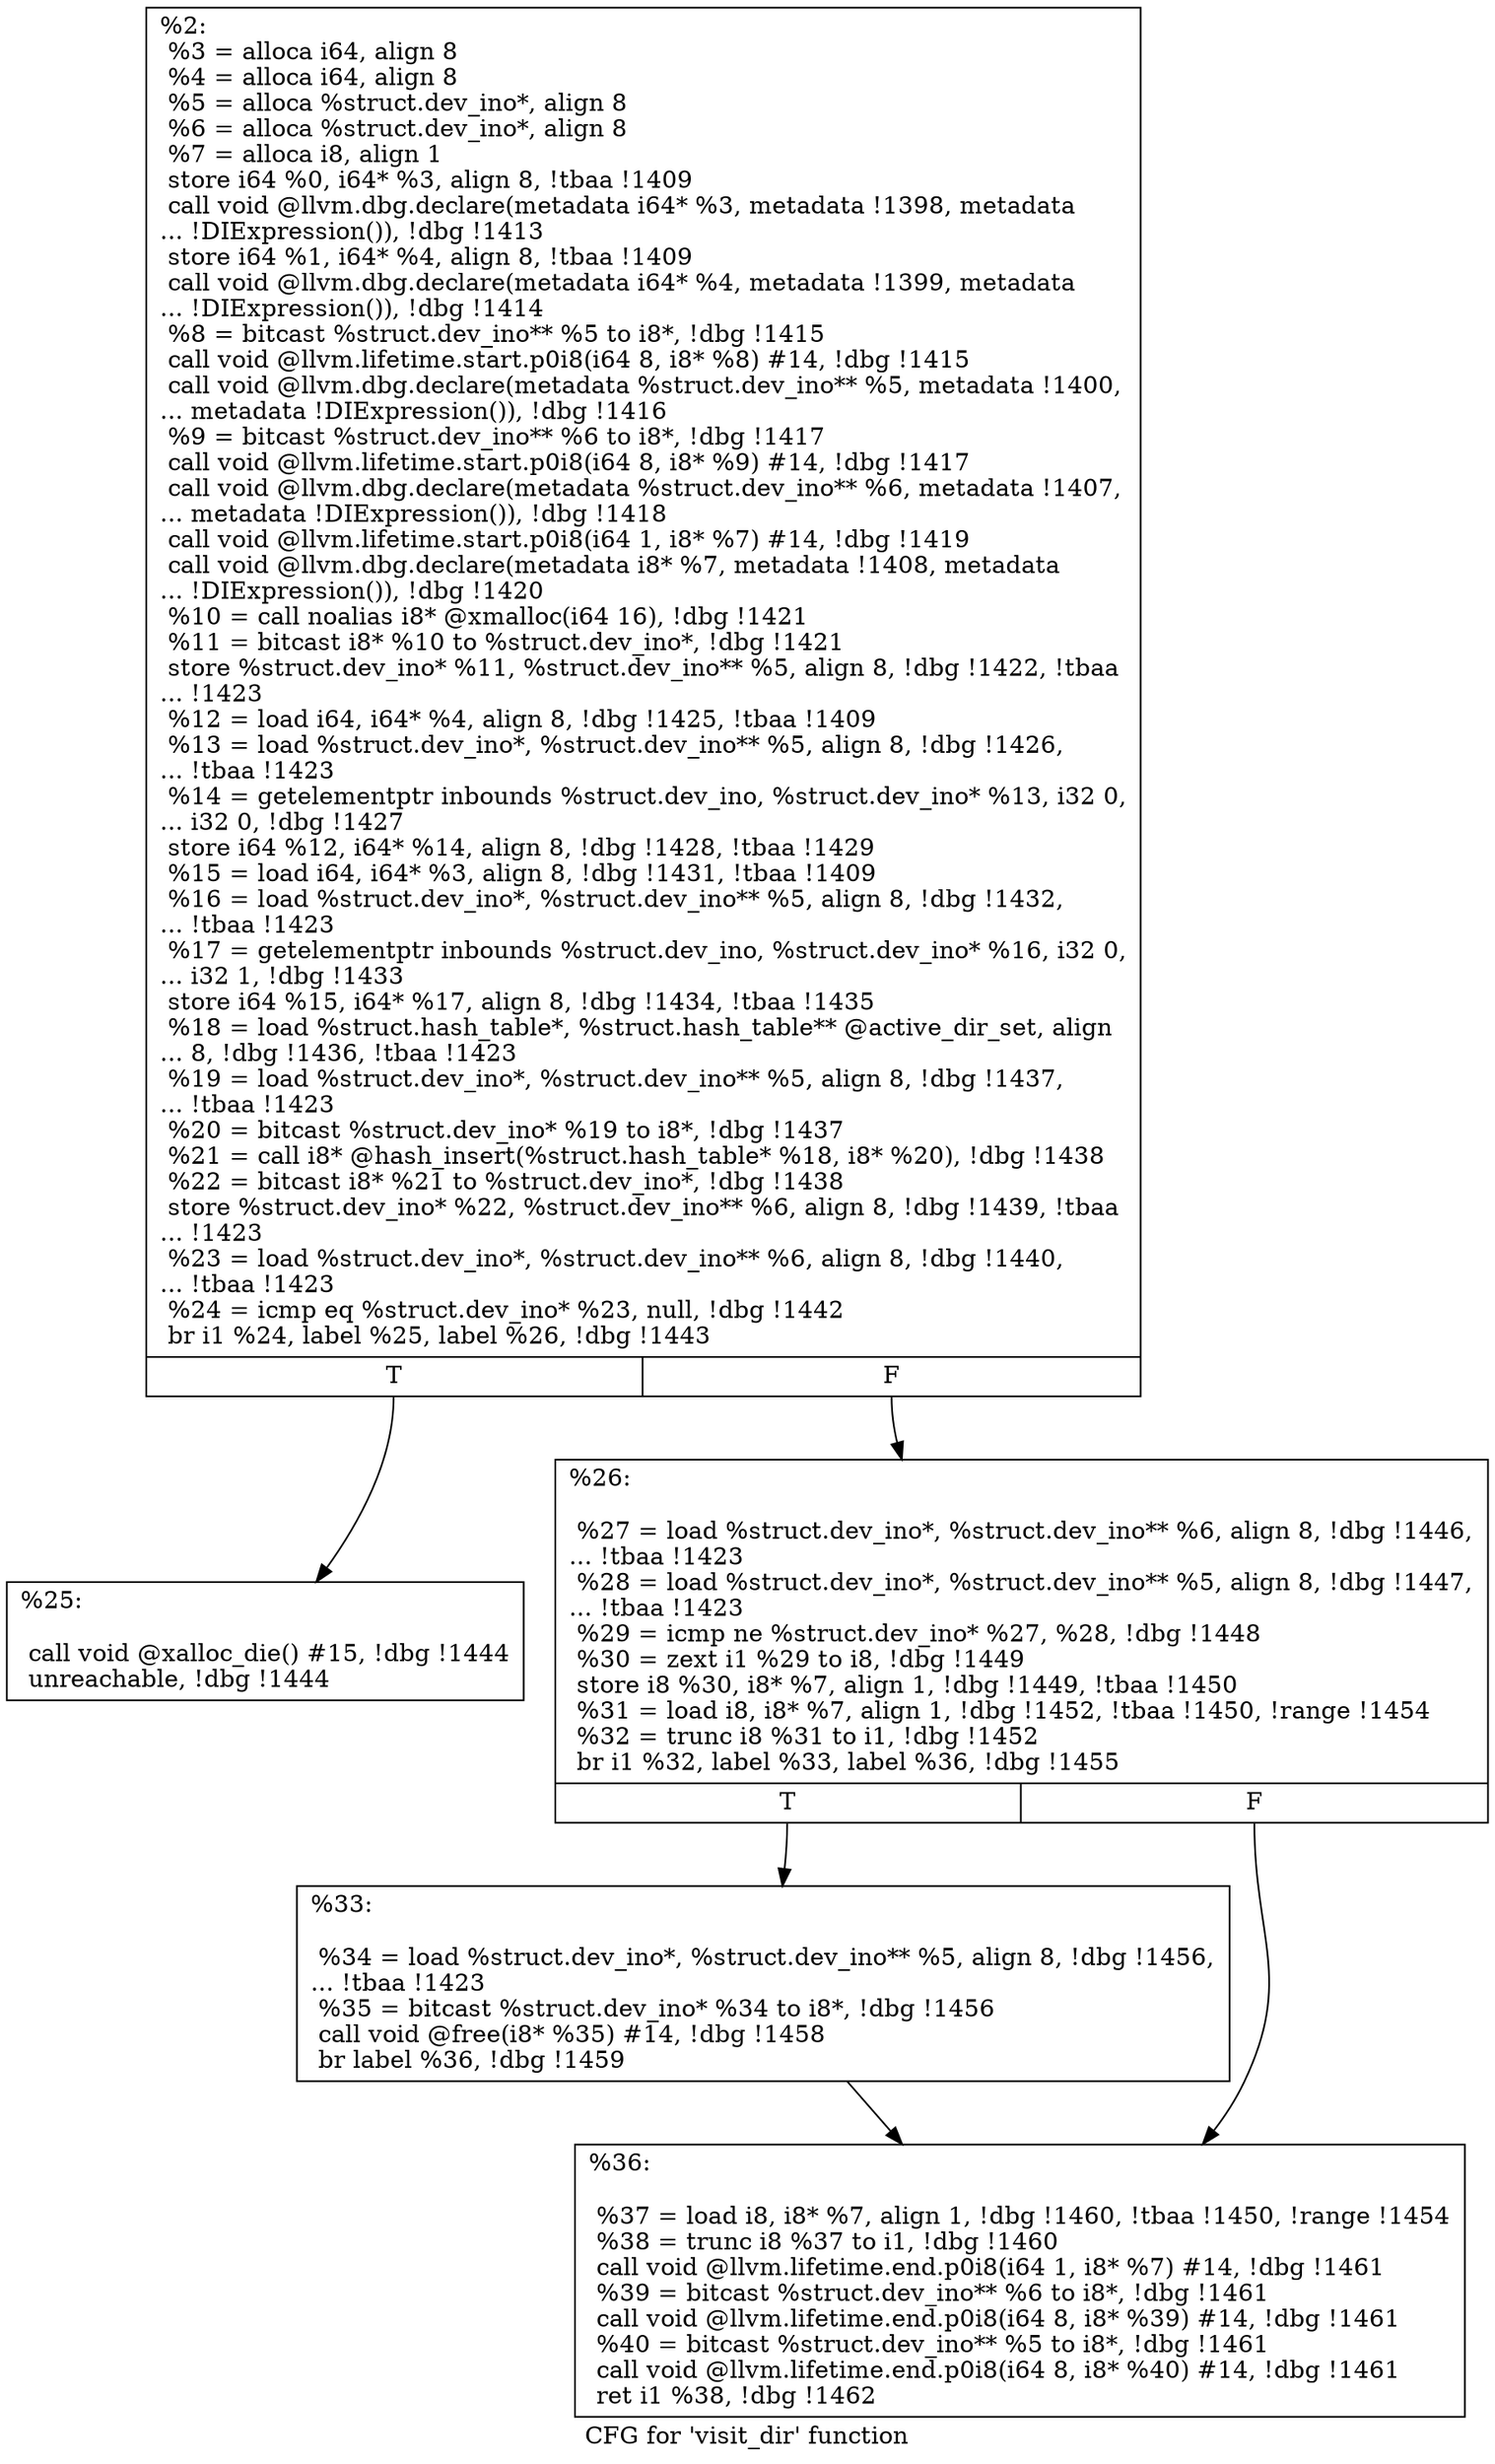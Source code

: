 digraph "CFG for 'visit_dir' function" {
	label="CFG for 'visit_dir' function";

	Node0x222ee20 [shape=record,label="{%2:\l  %3 = alloca i64, align 8\l  %4 = alloca i64, align 8\l  %5 = alloca %struct.dev_ino*, align 8\l  %6 = alloca %struct.dev_ino*, align 8\l  %7 = alloca i8, align 1\l  store i64 %0, i64* %3, align 8, !tbaa !1409\l  call void @llvm.dbg.declare(metadata i64* %3, metadata !1398, metadata\l... !DIExpression()), !dbg !1413\l  store i64 %1, i64* %4, align 8, !tbaa !1409\l  call void @llvm.dbg.declare(metadata i64* %4, metadata !1399, metadata\l... !DIExpression()), !dbg !1414\l  %8 = bitcast %struct.dev_ino** %5 to i8*, !dbg !1415\l  call void @llvm.lifetime.start.p0i8(i64 8, i8* %8) #14, !dbg !1415\l  call void @llvm.dbg.declare(metadata %struct.dev_ino** %5, metadata !1400,\l... metadata !DIExpression()), !dbg !1416\l  %9 = bitcast %struct.dev_ino** %6 to i8*, !dbg !1417\l  call void @llvm.lifetime.start.p0i8(i64 8, i8* %9) #14, !dbg !1417\l  call void @llvm.dbg.declare(metadata %struct.dev_ino** %6, metadata !1407,\l... metadata !DIExpression()), !dbg !1418\l  call void @llvm.lifetime.start.p0i8(i64 1, i8* %7) #14, !dbg !1419\l  call void @llvm.dbg.declare(metadata i8* %7, metadata !1408, metadata\l... !DIExpression()), !dbg !1420\l  %10 = call noalias i8* @xmalloc(i64 16), !dbg !1421\l  %11 = bitcast i8* %10 to %struct.dev_ino*, !dbg !1421\l  store %struct.dev_ino* %11, %struct.dev_ino** %5, align 8, !dbg !1422, !tbaa\l... !1423\l  %12 = load i64, i64* %4, align 8, !dbg !1425, !tbaa !1409\l  %13 = load %struct.dev_ino*, %struct.dev_ino** %5, align 8, !dbg !1426,\l... !tbaa !1423\l  %14 = getelementptr inbounds %struct.dev_ino, %struct.dev_ino* %13, i32 0,\l... i32 0, !dbg !1427\l  store i64 %12, i64* %14, align 8, !dbg !1428, !tbaa !1429\l  %15 = load i64, i64* %3, align 8, !dbg !1431, !tbaa !1409\l  %16 = load %struct.dev_ino*, %struct.dev_ino** %5, align 8, !dbg !1432,\l... !tbaa !1423\l  %17 = getelementptr inbounds %struct.dev_ino, %struct.dev_ino* %16, i32 0,\l... i32 1, !dbg !1433\l  store i64 %15, i64* %17, align 8, !dbg !1434, !tbaa !1435\l  %18 = load %struct.hash_table*, %struct.hash_table** @active_dir_set, align\l... 8, !dbg !1436, !tbaa !1423\l  %19 = load %struct.dev_ino*, %struct.dev_ino** %5, align 8, !dbg !1437,\l... !tbaa !1423\l  %20 = bitcast %struct.dev_ino* %19 to i8*, !dbg !1437\l  %21 = call i8* @hash_insert(%struct.hash_table* %18, i8* %20), !dbg !1438\l  %22 = bitcast i8* %21 to %struct.dev_ino*, !dbg !1438\l  store %struct.dev_ino* %22, %struct.dev_ino** %6, align 8, !dbg !1439, !tbaa\l... !1423\l  %23 = load %struct.dev_ino*, %struct.dev_ino** %6, align 8, !dbg !1440,\l... !tbaa !1423\l  %24 = icmp eq %struct.dev_ino* %23, null, !dbg !1442\l  br i1 %24, label %25, label %26, !dbg !1443\l|{<s0>T|<s1>F}}"];
	Node0x222ee20:s0 -> Node0x222f8a0;
	Node0x222ee20:s1 -> Node0x222f8f0;
	Node0x222f8a0 [shape=record,label="{%25:\l\l  call void @xalloc_die() #15, !dbg !1444\l  unreachable, !dbg !1444\l}"];
	Node0x222f8f0 [shape=record,label="{%26:\l\l  %27 = load %struct.dev_ino*, %struct.dev_ino** %6, align 8, !dbg !1446,\l... !tbaa !1423\l  %28 = load %struct.dev_ino*, %struct.dev_ino** %5, align 8, !dbg !1447,\l... !tbaa !1423\l  %29 = icmp ne %struct.dev_ino* %27, %28, !dbg !1448\l  %30 = zext i1 %29 to i8, !dbg !1449\l  store i8 %30, i8* %7, align 1, !dbg !1449, !tbaa !1450\l  %31 = load i8, i8* %7, align 1, !dbg !1452, !tbaa !1450, !range !1454\l  %32 = trunc i8 %31 to i1, !dbg !1452\l  br i1 %32, label %33, label %36, !dbg !1455\l|{<s0>T|<s1>F}}"];
	Node0x222f8f0:s0 -> Node0x222f940;
	Node0x222f8f0:s1 -> Node0x222f990;
	Node0x222f940 [shape=record,label="{%33:\l\l  %34 = load %struct.dev_ino*, %struct.dev_ino** %5, align 8, !dbg !1456,\l... !tbaa !1423\l  %35 = bitcast %struct.dev_ino* %34 to i8*, !dbg !1456\l  call void @free(i8* %35) #14, !dbg !1458\l  br label %36, !dbg !1459\l}"];
	Node0x222f940 -> Node0x222f990;
	Node0x222f990 [shape=record,label="{%36:\l\l  %37 = load i8, i8* %7, align 1, !dbg !1460, !tbaa !1450, !range !1454\l  %38 = trunc i8 %37 to i1, !dbg !1460\l  call void @llvm.lifetime.end.p0i8(i64 1, i8* %7) #14, !dbg !1461\l  %39 = bitcast %struct.dev_ino** %6 to i8*, !dbg !1461\l  call void @llvm.lifetime.end.p0i8(i64 8, i8* %39) #14, !dbg !1461\l  %40 = bitcast %struct.dev_ino** %5 to i8*, !dbg !1461\l  call void @llvm.lifetime.end.p0i8(i64 8, i8* %40) #14, !dbg !1461\l  ret i1 %38, !dbg !1462\l}"];
}
